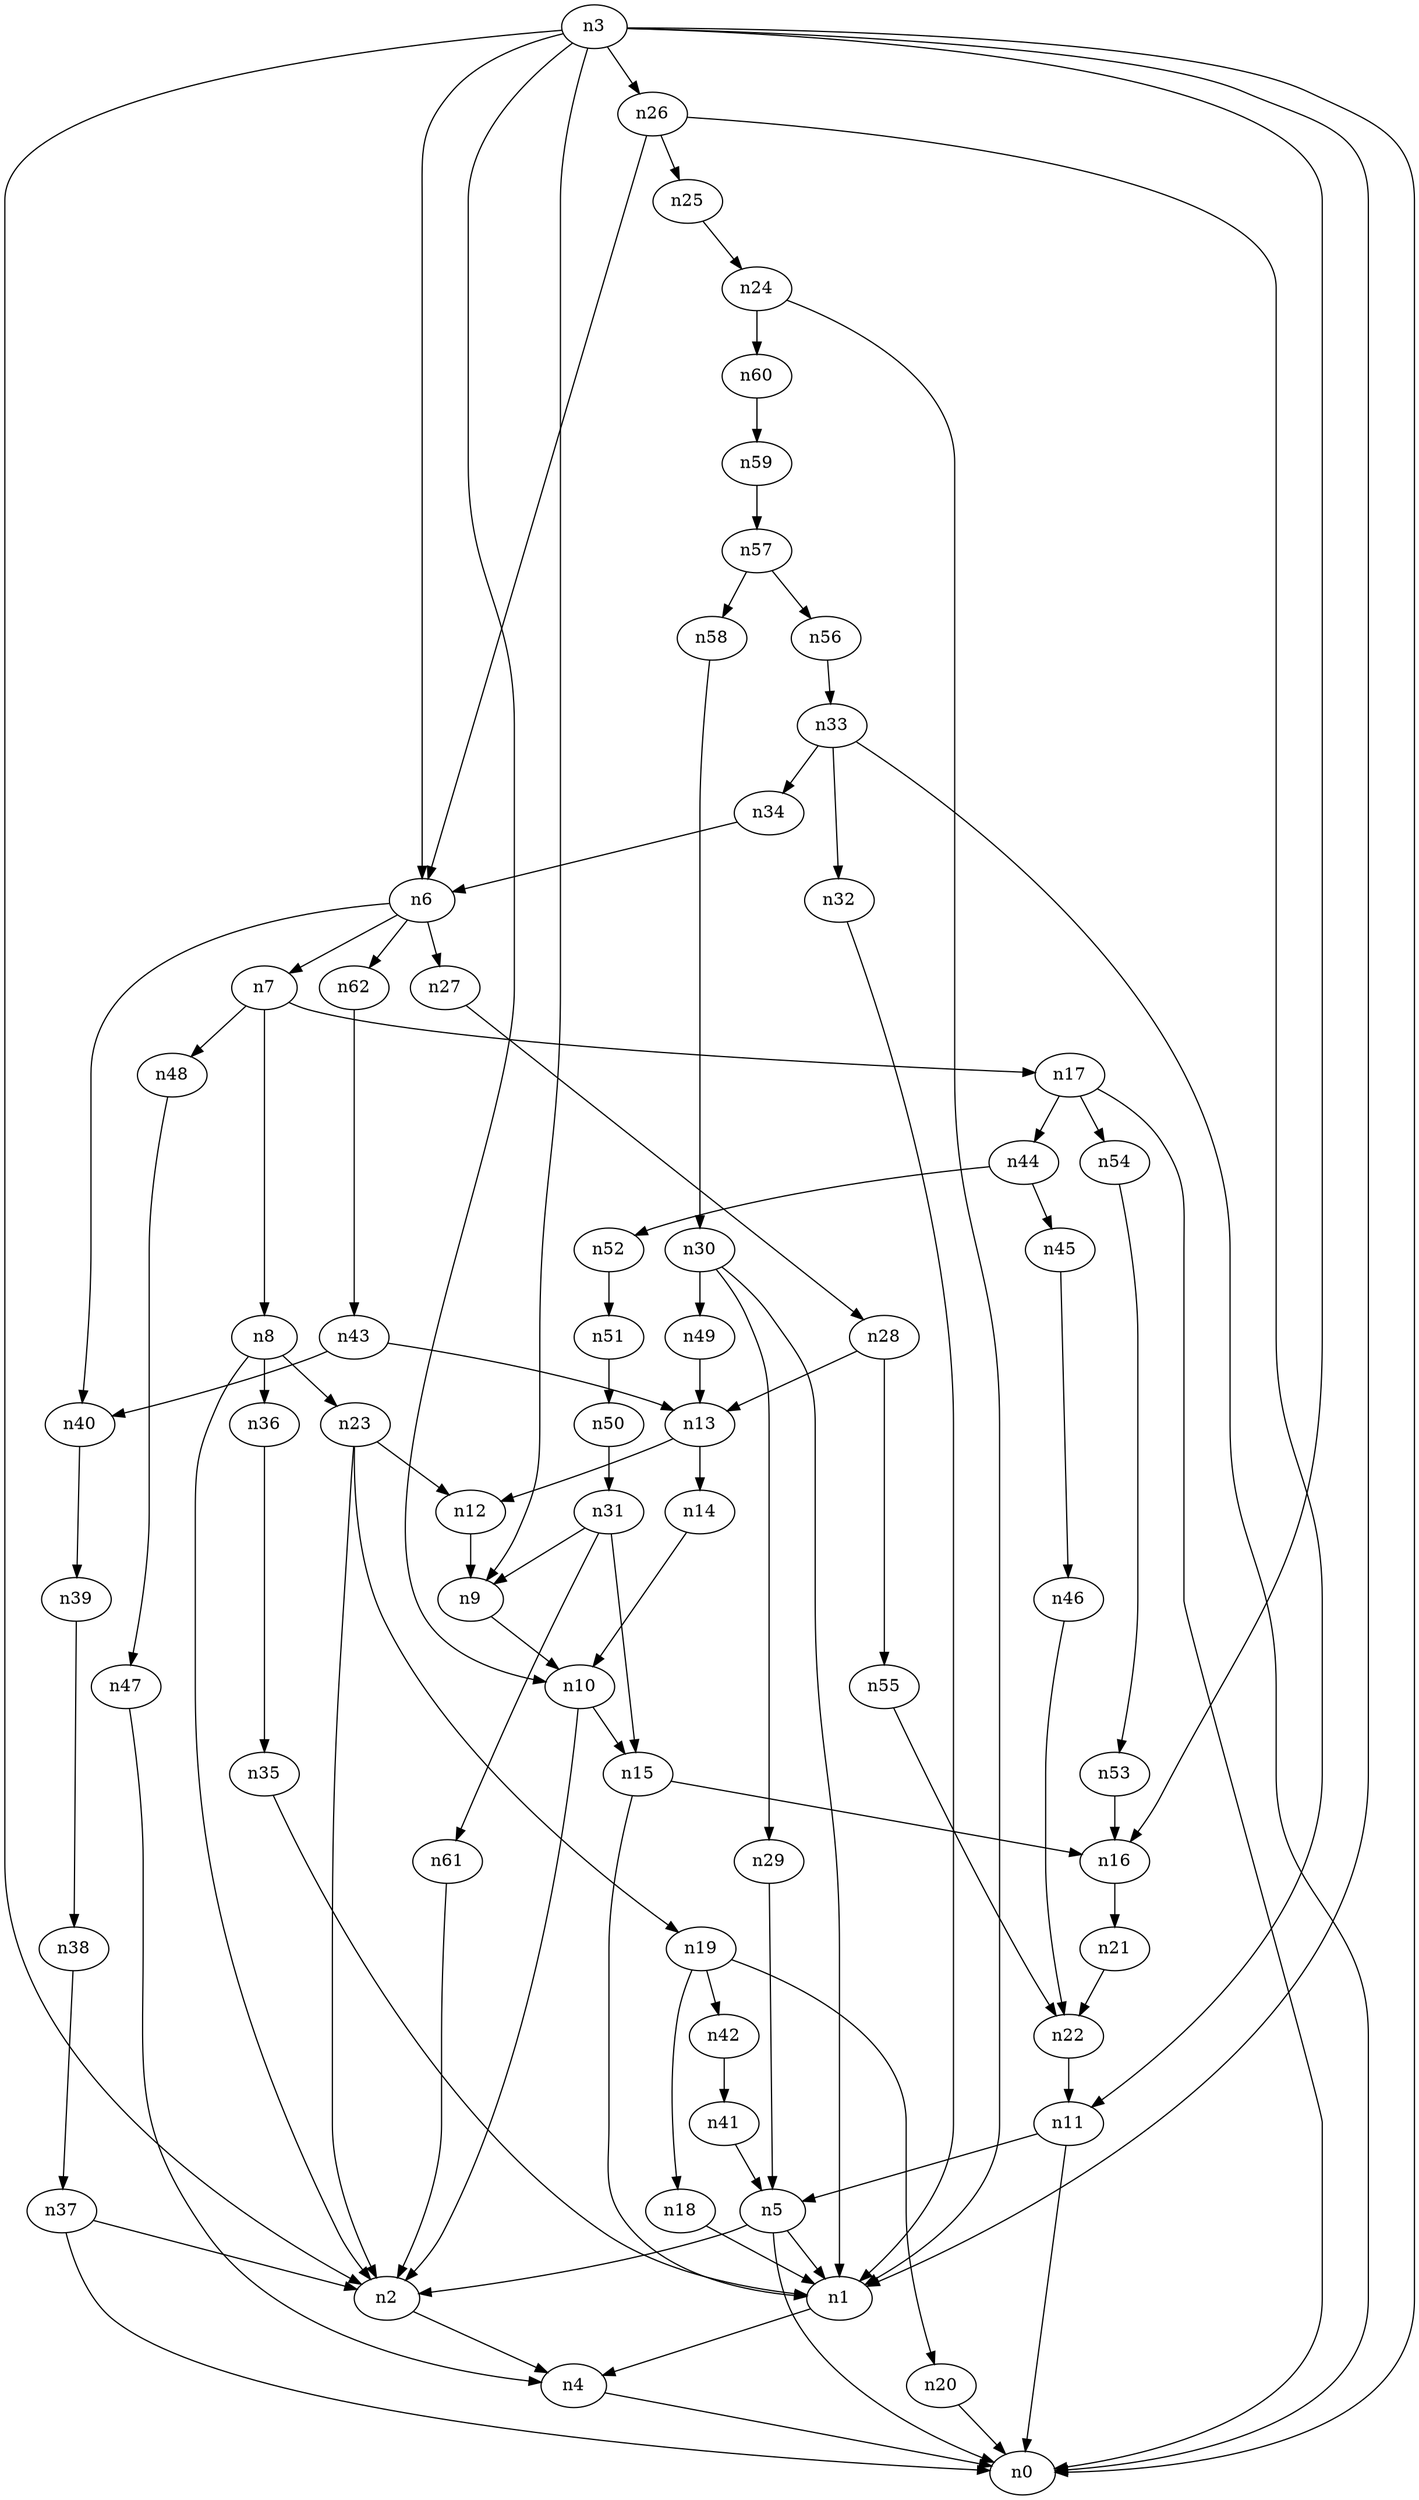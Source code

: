 digraph G {
	n1 -> n4	 [_graphml_id=e4];
	n2 -> n4	 [_graphml_id=e7];
	n3 -> n0	 [_graphml_id=e0];
	n3 -> n1	 [_graphml_id=e3];
	n3 -> n2	 [_graphml_id=e6];
	n3 -> n6	 [_graphml_id=e9];
	n3 -> n9	 [_graphml_id=e13];
	n3 -> n10	 [_graphml_id=e18];
	n3 -> n16	 [_graphml_id=e25];
	n3 -> n26	 [_graphml_id=e89];
	n4 -> n0	 [_graphml_id=e1];
	n5 -> n0	 [_graphml_id=e2];
	n5 -> n1	 [_graphml_id=e5];
	n5 -> n2	 [_graphml_id=e8];
	n6 -> n7	 [_graphml_id=e10];
	n6 -> n27	 [_graphml_id=e42];
	n6 -> n40	 [_graphml_id=e64];
	n6 -> n62	 [_graphml_id=e101];
	n7 -> n8	 [_graphml_id=e11];
	n7 -> n17	 [_graphml_id=e27];
	n7 -> n48	 [_graphml_id=e76];
	n8 -> n2	 [_graphml_id=e12];
	n8 -> n23	 [_graphml_id=e99];
	n8 -> n36	 [_graphml_id=e57];
	n9 -> n10	 [_graphml_id=e14];
	n10 -> n2	 [_graphml_id=e15];
	n10 -> n15	 [_graphml_id=e28];
	n11 -> n0	 [_graphml_id=e17];
	n11 -> n5	 [_graphml_id=e16];
	n12 -> n9	 [_graphml_id=e19];
	n13 -> n12	 [_graphml_id=e20];
	n13 -> n14	 [_graphml_id=e21];
	n14 -> n10	 [_graphml_id=e22];
	n15 -> n1	 [_graphml_id=e23];
	n15 -> n16	 [_graphml_id=e24];
	n16 -> n21	 [_graphml_id=e33];
	n17 -> n0	 [_graphml_id=e26];
	n17 -> n44	 [_graphml_id=e70];
	n17 -> n54	 [_graphml_id=e86];
	n18 -> n1	 [_graphml_id=e29];
	n19 -> n18	 [_graphml_id=e30];
	n19 -> n20	 [_graphml_id=e31];
	n19 -> n42	 [_graphml_id=e67];
	n20 -> n0	 [_graphml_id=e32];
	n21 -> n22	 [_graphml_id=e34];
	n22 -> n11	 [_graphml_id=e35];
	n23 -> n2	 [_graphml_id=e37];
	n23 -> n12	 [_graphml_id=e60];
	n23 -> n19	 [_graphml_id=e36];
	n24 -> n1	 [_graphml_id=e38];
	n24 -> n60	 [_graphml_id=e96];
	n25 -> n24	 [_graphml_id=e39];
	n26 -> n6	 [_graphml_id=e41];
	n26 -> n11	 [_graphml_id=e50];
	n26 -> n25	 [_graphml_id=e40];
	n27 -> n28	 [_graphml_id=e43];
	n28 -> n13	 [_graphml_id=e44];
	n28 -> n55	 [_graphml_id=e87];
	n29 -> n5	 [_graphml_id=e45];
	n30 -> n1	 [_graphml_id=e47];
	n30 -> n29	 [_graphml_id=e46];
	n30 -> n49	 [_graphml_id=e78];
	n31 -> n9	 [_graphml_id=e49];
	n31 -> n15	 [_graphml_id=e48];
	n31 -> n61	 [_graphml_id=e98];
	n32 -> n1	 [_graphml_id=e51];
	n33 -> n0	 [_graphml_id=e79];
	n33 -> n32	 [_graphml_id=e52];
	n33 -> n34	 [_graphml_id=e53];
	n34 -> n6	 [_graphml_id=e54];
	n35 -> n1	 [_graphml_id=e55];
	n36 -> n35	 [_graphml_id=e56];
	n37 -> n0	 [_graphml_id=e58];
	n37 -> n2	 [_graphml_id=e59];
	n38 -> n37	 [_graphml_id=e61];
	n39 -> n38	 [_graphml_id=e62];
	n40 -> n39	 [_graphml_id=e63];
	n41 -> n5	 [_graphml_id=e65];
	n42 -> n41	 [_graphml_id=e66];
	n43 -> n13	 [_graphml_id=e69];
	n43 -> n40	 [_graphml_id=e68];
	n44 -> n45	 [_graphml_id=e71];
	n44 -> n52	 [_graphml_id=e83];
	n45 -> n46	 [_graphml_id=e72];
	n46 -> n22	 [_graphml_id=e73];
	n47 -> n4	 [_graphml_id=e74];
	n48 -> n47	 [_graphml_id=e75];
	n49 -> n13	 [_graphml_id=e77];
	n50 -> n31	 [_graphml_id=e80];
	n51 -> n50	 [_graphml_id=e81];
	n52 -> n51	 [_graphml_id=e82];
	n53 -> n16	 [_graphml_id=e84];
	n54 -> n53	 [_graphml_id=e85];
	n55 -> n22	 [_graphml_id=e88];
	n56 -> n33	 [_graphml_id=e90];
	n57 -> n56	 [_graphml_id=e91];
	n57 -> n58	 [_graphml_id=e92];
	n58 -> n30	 [_graphml_id=e93];
	n59 -> n57	 [_graphml_id=e94];
	n60 -> n59	 [_graphml_id=e95];
	n61 -> n2	 [_graphml_id=e97];
	n62 -> n43	 [_graphml_id=e100];
}
